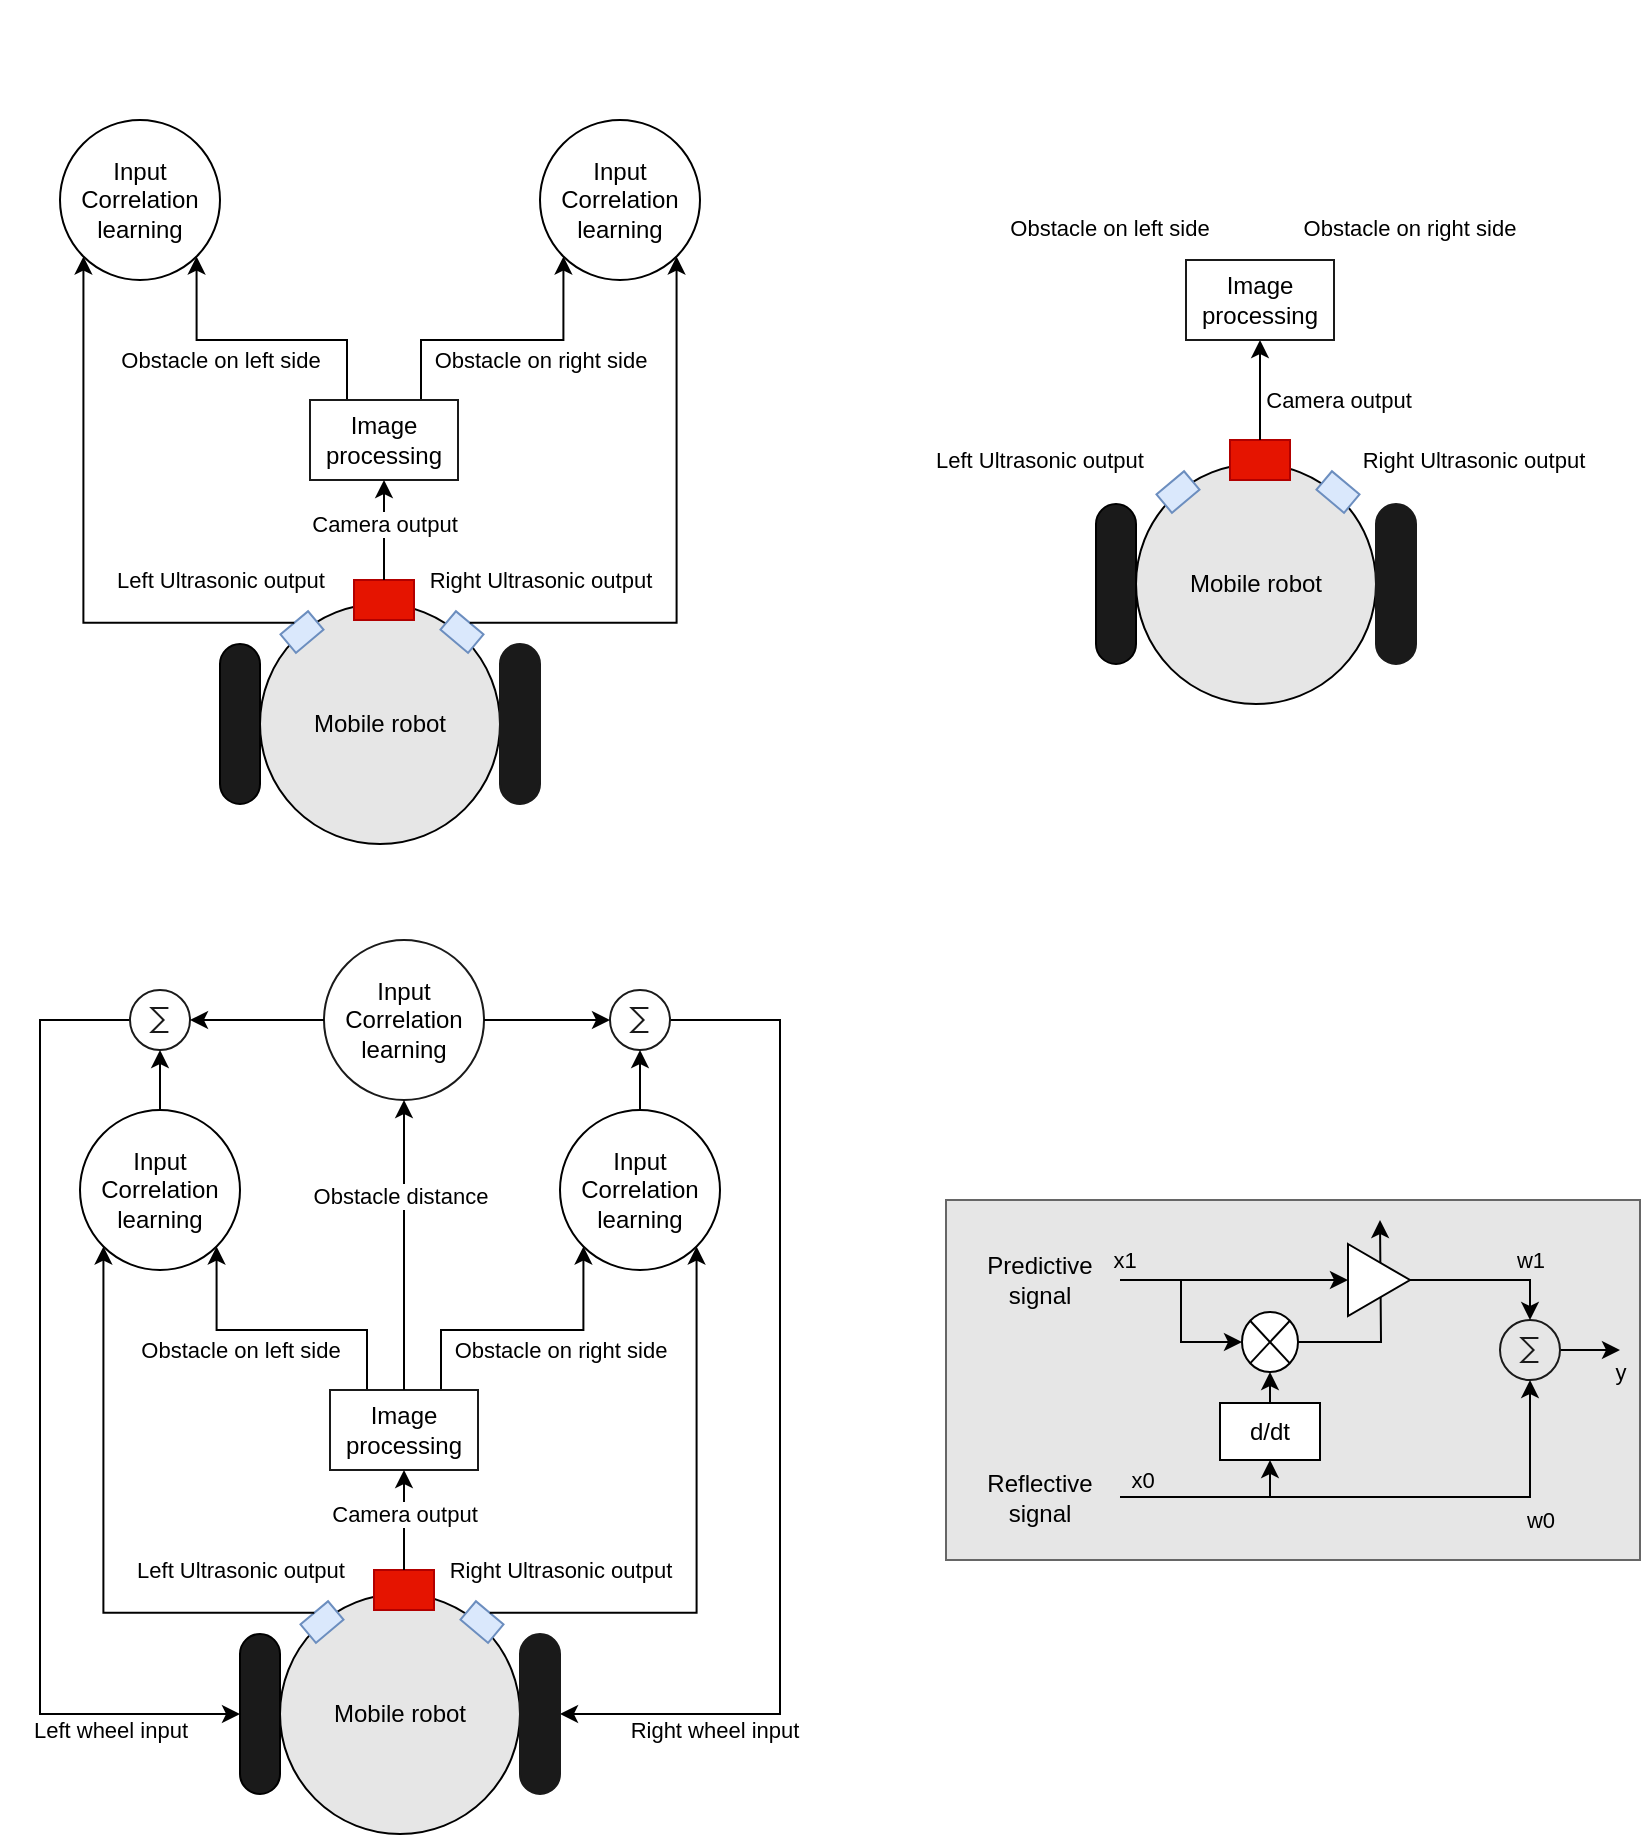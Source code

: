 <mxfile version="13.7.9" type="device"><diagram id="PQQ7QQNT9K5ZtWagaVmf" name="Page-1"><mxGraphModel dx="711" dy="422" grid="1" gridSize="10" guides="1" tooltips="1" connect="1" arrows="1" fold="1" page="1" pageScale="1" pageWidth="850" pageHeight="1100" math="0" shadow="0"><root><mxCell id="0"/><mxCell id="1" parent="0"/><mxCell id="y2goOt3rY5bZYUFsdDs7-67" value="" style="rounded=0;whiteSpace=wrap;html=1;fillColor=#E6E6E6;strokeColor=#666666;fontColor=#333333;" parent="1" vertex="1"><mxGeometry x="473" y="600" width="347" height="180" as="geometry"/></mxCell><mxCell id="QdhXsIBtdnqay_V3EXk9-39" value="" style="group;rotation=-180;" parent="1" vertex="1" connectable="0"><mxGeometry x="550" y="220" width="160" height="132.03" as="geometry"/></mxCell><mxCell id="QdhXsIBtdnqay_V3EXk9-40" value="Mobile robot" style="ellipse;whiteSpace=wrap;html=1;aspect=fixed;fillColor=#E6E6E6;rotation=0;" parent="QdhXsIBtdnqay_V3EXk9-39" vertex="1"><mxGeometry x="18" y="12" width="120" height="120" as="geometry"/></mxCell><mxCell id="QdhXsIBtdnqay_V3EXk9-41" value="" style="rounded=0;whiteSpace=wrap;html=1;fillColor=#e51400;rotation=-180;strokeColor=#B20000;fontColor=#ffffff;" parent="QdhXsIBtdnqay_V3EXk9-39" vertex="1"><mxGeometry x="65" width="30" height="20" as="geometry"/></mxCell><mxCell id="QdhXsIBtdnqay_V3EXk9-42" value="" style="rounded=1;whiteSpace=wrap;html=1;fillColor=#1A1A1A;rotation=-180;arcSize=50;" parent="QdhXsIBtdnqay_V3EXk9-39" vertex="1"><mxGeometry x="-2" y="32" width="20" height="80" as="geometry"/></mxCell><mxCell id="QdhXsIBtdnqay_V3EXk9-43" value="" style="rounded=1;whiteSpace=wrap;html=1;rotation=-180;fillColor=#1A1A1A;fontColor=#333333;strokeColor=#1A1A1A;arcSize=50;" parent="QdhXsIBtdnqay_V3EXk9-39" vertex="1"><mxGeometry x="138" y="32" width="20" height="80" as="geometry"/></mxCell><mxCell id="QdhXsIBtdnqay_V3EXk9-44" value="" style="rounded=0;whiteSpace=wrap;html=1;fillColor=#dae8fc;rotation=-140;strokeColor=#6c8ebf;" parent="QdhXsIBtdnqay_V3EXk9-39" vertex="1"><mxGeometry x="110" y="20" width="18" height="12.03" as="geometry"/></mxCell><mxCell id="QdhXsIBtdnqay_V3EXk9-45" value="" style="rounded=0;whiteSpace=wrap;html=1;fillColor=#dae8fc;rotation=-220;strokeColor=#6c8ebf;" parent="QdhXsIBtdnqay_V3EXk9-39" vertex="1"><mxGeometry x="30" y="20" width="18" height="12.03" as="geometry"/></mxCell><mxCell id="QdhXsIBtdnqay_V3EXk9-61" style="edgeStyle=orthogonalEdgeStyle;rounded=0;orthogonalLoop=1;jettySize=auto;html=1;exitX=0.5;exitY=1;exitDx=0;exitDy=0;entryX=0.5;entryY=1;entryDx=0;entryDy=0;" parent="1" source="QdhXsIBtdnqay_V3EXk9-41" target="QdhXsIBtdnqay_V3EXk9-63" edge="1"><mxGeometry relative="1" as="geometry"><mxPoint x="632" y="180" as="targetPoint"/></mxGeometry></mxCell><mxCell id="QdhXsIBtdnqay_V3EXk9-62" value="Camera output" style="edgeLabel;html=1;align=center;verticalAlign=middle;resizable=0;points=[];" parent="QdhXsIBtdnqay_V3EXk9-61" vertex="1" connectable="0"><mxGeometry x="0.26" y="-1" relative="1" as="geometry"><mxPoint x="38" y="11.33" as="offset"/></mxGeometry></mxCell><mxCell id="QdhXsIBtdnqay_V3EXk9-63" value="Image processing" style="rounded=0;whiteSpace=wrap;html=1;strokeColor=#1A1A1A;fillColor=none;" parent="1" vertex="1"><mxGeometry x="593" y="130" width="74" height="40" as="geometry"/></mxCell><mxCell id="QdhXsIBtdnqay_V3EXk9-65" value="&lt;meta charset=&quot;utf-8&quot;&gt;&lt;span style=&quot;color: rgb(0, 0, 0); font-family: helvetica; font-size: 11px; font-style: normal; font-weight: 400; letter-spacing: normal; text-align: center; text-indent: 0px; text-transform: none; word-spacing: 0px; background-color: rgb(255, 255, 255); display: inline; float: none;&quot;&gt;Right Ultrasonic output&lt;/span&gt;" style="text;html=1;strokeColor=none;fillColor=none;align=center;verticalAlign=middle;whiteSpace=wrap;rounded=0;" parent="1" vertex="1"><mxGeometry x="667" y="220" width="140" height="20" as="geometry"/></mxCell><mxCell id="QdhXsIBtdnqay_V3EXk9-66" value="&lt;span style=&quot;font-size: 11px ; background-color: rgb(255 , 255 , 255)&quot;&gt;Left Ultrasonic output&lt;/span&gt;" style="text;html=1;strokeColor=none;fillColor=none;align=center;verticalAlign=middle;whiteSpace=wrap;rounded=0;" parent="1" vertex="1"><mxGeometry x="460" y="220" width="120" height="20" as="geometry"/></mxCell><mxCell id="QdhXsIBtdnqay_V3EXk9-67" value="&lt;meta charset=&quot;utf-8&quot;&gt;&lt;span style=&quot;color: rgb(0, 0, 0); font-family: helvetica; font-size: 11px; font-style: normal; font-weight: 400; letter-spacing: normal; text-indent: 0px; text-transform: none; word-spacing: 0px; background-color: rgb(255, 255, 255); display: inline; float: none;&quot;&gt;Obstacle on left side&lt;/span&gt;" style="text;whiteSpace=wrap;html=1;align=center;" parent="1" vertex="1"><mxGeometry x="500" y="100" width="110" height="30" as="geometry"/></mxCell><mxCell id="QdhXsIBtdnqay_V3EXk9-68" value="&lt;span style=&quot;color: rgb(0 , 0 , 0) ; font-family: &amp;#34;helvetica&amp;#34; ; font-size: 11px ; font-style: normal ; font-weight: 400 ; letter-spacing: normal ; text-indent: 0px ; text-transform: none ; word-spacing: 0px ; background-color: rgb(255 , 255 , 255) ; display: inline ; float: none&quot;&gt;Obstacle on right side&lt;/span&gt;" style="text;whiteSpace=wrap;html=1;align=center;" parent="1" vertex="1"><mxGeometry x="650" y="100" width="110" height="30" as="geometry"/></mxCell><mxCell id="y2goOt3rY5bZYUFsdDs7-1" value="" style="group" parent="1" vertex="1" connectable="0"><mxGeometry width="370" height="422.03" as="geometry"/></mxCell><mxCell id="QdhXsIBtdnqay_V3EXk9-10" value="" style="group;rotation=-180;" parent="y2goOt3rY5bZYUFsdDs7-1" vertex="1" connectable="0"><mxGeometry x="110" y="290" width="160" height="132.03" as="geometry"/></mxCell><mxCell id="QdhXsIBtdnqay_V3EXk9-1" value="Mobile robot" style="ellipse;whiteSpace=wrap;html=1;aspect=fixed;fillColor=#E6E6E6;rotation=0;" parent="QdhXsIBtdnqay_V3EXk9-10" vertex="1"><mxGeometry x="20" y="12" width="120" height="120" as="geometry"/></mxCell><mxCell id="QdhXsIBtdnqay_V3EXk9-4" value="" style="rounded=0;whiteSpace=wrap;html=1;fillColor=#e51400;rotation=-180;strokeColor=#B20000;fontColor=#ffffff;" parent="QdhXsIBtdnqay_V3EXk9-10" vertex="1"><mxGeometry x="67" width="30" height="20" as="geometry"/></mxCell><mxCell id="QdhXsIBtdnqay_V3EXk9-5" value="" style="rounded=1;whiteSpace=wrap;html=1;fillColor=#1A1A1A;rotation=-180;arcSize=50;" parent="QdhXsIBtdnqay_V3EXk9-10" vertex="1"><mxGeometry y="32" width="20" height="80" as="geometry"/></mxCell><mxCell id="QdhXsIBtdnqay_V3EXk9-6" value="" style="rounded=1;whiteSpace=wrap;html=1;rotation=-180;fillColor=#1A1A1A;fontColor=#333333;strokeColor=#1A1A1A;arcSize=50;" parent="QdhXsIBtdnqay_V3EXk9-10" vertex="1"><mxGeometry x="140" y="32" width="20" height="80" as="geometry"/></mxCell><mxCell id="QdhXsIBtdnqay_V3EXk9-7" value="" style="rounded=0;whiteSpace=wrap;html=1;fillColor=#dae8fc;rotation=-140;strokeColor=#6c8ebf;" parent="QdhXsIBtdnqay_V3EXk9-10" vertex="1"><mxGeometry x="112" y="20" width="18" height="12.03" as="geometry"/></mxCell><mxCell id="QdhXsIBtdnqay_V3EXk9-9" value="" style="rounded=0;whiteSpace=wrap;html=1;fillColor=#dae8fc;rotation=-220;strokeColor=#6c8ebf;" parent="QdhXsIBtdnqay_V3EXk9-10" vertex="1"><mxGeometry x="32" y="20" width="18" height="12.03" as="geometry"/></mxCell><mxCell id="QdhXsIBtdnqay_V3EXk9-11" value="Input Correlation learning" style="ellipse;whiteSpace=wrap;html=1;aspect=fixed;fillColor=none;" parent="y2goOt3rY5bZYUFsdDs7-1" vertex="1"><mxGeometry x="270" y="60" width="80" height="80" as="geometry"/></mxCell><mxCell id="QdhXsIBtdnqay_V3EXk9-16" style="edgeStyle=orthogonalEdgeStyle;rounded=0;orthogonalLoop=1;jettySize=auto;html=1;exitX=0.5;exitY=1;exitDx=0;exitDy=0;entryX=1;entryY=1;entryDx=0;entryDy=0;" parent="y2goOt3rY5bZYUFsdDs7-1" source="QdhXsIBtdnqay_V3EXk9-7" target="QdhXsIBtdnqay_V3EXk9-11" edge="1"><mxGeometry relative="1" as="geometry"/></mxCell><mxCell id="QdhXsIBtdnqay_V3EXk9-23" value="Right Ultrasonic output" style="edgeLabel;html=1;align=center;verticalAlign=middle;resizable=0;points=[];" parent="QdhXsIBtdnqay_V3EXk9-16" vertex="1" connectable="0"><mxGeometry x="-0.535" y="-2" relative="1" as="geometry"><mxPoint x="-31.37" y="-23.4" as="offset"/></mxGeometry></mxCell><mxCell id="QdhXsIBtdnqay_V3EXk9-17" value="Input Correlation learning" style="ellipse;whiteSpace=wrap;html=1;aspect=fixed;fillColor=none;" parent="y2goOt3rY5bZYUFsdDs7-1" vertex="1"><mxGeometry x="30" y="60" width="80" height="80" as="geometry"/></mxCell><mxCell id="QdhXsIBtdnqay_V3EXk9-19" style="edgeStyle=orthogonalEdgeStyle;rounded=0;orthogonalLoop=1;jettySize=auto;html=1;exitX=0.5;exitY=1;exitDx=0;exitDy=0;entryX=0;entryY=1;entryDx=0;entryDy=0;" parent="y2goOt3rY5bZYUFsdDs7-1" source="QdhXsIBtdnqay_V3EXk9-9" target="QdhXsIBtdnqay_V3EXk9-17" edge="1"><mxGeometry relative="1" as="geometry"/></mxCell><mxCell id="QdhXsIBtdnqay_V3EXk9-22" value="Left Ultrasonic output" style="edgeLabel;html=1;align=center;verticalAlign=middle;resizable=0;points=[];" parent="QdhXsIBtdnqay_V3EXk9-19" vertex="1" connectable="0"><mxGeometry x="-0.569" y="1" relative="1" as="geometry"><mxPoint x="24.87" y="-22.4" as="offset"/></mxGeometry></mxCell><mxCell id="QdhXsIBtdnqay_V3EXk9-32" style="edgeStyle=orthogonalEdgeStyle;rounded=0;orthogonalLoop=1;jettySize=auto;html=1;exitX=0.75;exitY=0;exitDx=0;exitDy=0;entryX=0;entryY=1;entryDx=0;entryDy=0;" parent="y2goOt3rY5bZYUFsdDs7-1" source="QdhXsIBtdnqay_V3EXk9-30" target="QdhXsIBtdnqay_V3EXk9-11" edge="1"><mxGeometry relative="1" as="geometry"/></mxCell><mxCell id="QdhXsIBtdnqay_V3EXk9-38" value="Obstacle on right side" style="edgeLabel;html=1;align=center;verticalAlign=middle;resizable=0;points=[];" parent="QdhXsIBtdnqay_V3EXk9-32" vertex="1" connectable="0"><mxGeometry x="0.092" y="-1" relative="1" as="geometry"><mxPoint x="11.5" y="9" as="offset"/></mxGeometry></mxCell><mxCell id="QdhXsIBtdnqay_V3EXk9-33" style="edgeStyle=orthogonalEdgeStyle;rounded=0;orthogonalLoop=1;jettySize=auto;html=1;exitX=0.25;exitY=0;exitDx=0;exitDy=0;entryX=1;entryY=1;entryDx=0;entryDy=0;" parent="y2goOt3rY5bZYUFsdDs7-1" source="QdhXsIBtdnqay_V3EXk9-30" target="QdhXsIBtdnqay_V3EXk9-17" edge="1"><mxGeometry relative="1" as="geometry"/></mxCell><mxCell id="QdhXsIBtdnqay_V3EXk9-37" value="Obstacle on left side" style="edgeLabel;html=1;align=center;verticalAlign=middle;resizable=0;points=[];" parent="QdhXsIBtdnqay_V3EXk9-33" vertex="1" connectable="0"><mxGeometry x="0.062" y="1" relative="1" as="geometry"><mxPoint x="-15.5" y="9" as="offset"/></mxGeometry></mxCell><mxCell id="QdhXsIBtdnqay_V3EXk9-30" value="Image processing" style="rounded=0;whiteSpace=wrap;html=1;strokeColor=#1A1A1A;fillColor=none;" parent="y2goOt3rY5bZYUFsdDs7-1" vertex="1"><mxGeometry x="155" y="200" width="74" height="40" as="geometry"/></mxCell><mxCell id="QdhXsIBtdnqay_V3EXk9-35" style="edgeStyle=orthogonalEdgeStyle;rounded=0;orthogonalLoop=1;jettySize=auto;html=1;exitX=0.5;exitY=1;exitDx=0;exitDy=0;entryX=0.5;entryY=1;entryDx=0;entryDy=0;" parent="y2goOt3rY5bZYUFsdDs7-1" source="QdhXsIBtdnqay_V3EXk9-4" target="QdhXsIBtdnqay_V3EXk9-30" edge="1"><mxGeometry relative="1" as="geometry"/></mxCell><mxCell id="QdhXsIBtdnqay_V3EXk9-36" value="Camera output" style="edgeLabel;html=1;align=center;verticalAlign=middle;resizable=0;points=[];" parent="QdhXsIBtdnqay_V3EXk9-35" vertex="1" connectable="0"><mxGeometry x="0.26" y="-1" relative="1" as="geometry"><mxPoint x="-1" y="3.33" as="offset"/></mxGeometry></mxCell><mxCell id="y2goOt3rY5bZYUFsdDs7-2" value="" style="group" parent="1" vertex="1" connectable="0"><mxGeometry x="10" y="495" width="370" height="422.03" as="geometry"/></mxCell><mxCell id="y2goOt3rY5bZYUFsdDs7-3" value="" style="group;rotation=-180;" parent="y2goOt3rY5bZYUFsdDs7-2" vertex="1" connectable="0"><mxGeometry x="100" y="290" width="160" height="132.03" as="geometry"/></mxCell><mxCell id="y2goOt3rY5bZYUFsdDs7-4" value="Mobile robot" style="ellipse;whiteSpace=wrap;html=1;aspect=fixed;fillColor=#E6E6E6;rotation=0;" parent="y2goOt3rY5bZYUFsdDs7-3" vertex="1"><mxGeometry x="30" y="12" width="120" height="120" as="geometry"/></mxCell><mxCell id="y2goOt3rY5bZYUFsdDs7-5" value="" style="rounded=0;whiteSpace=wrap;html=1;fillColor=#e51400;rotation=-180;strokeColor=#B20000;fontColor=#ffffff;" parent="y2goOt3rY5bZYUFsdDs7-3" vertex="1"><mxGeometry x="77" width="30" height="20" as="geometry"/></mxCell><mxCell id="y2goOt3rY5bZYUFsdDs7-6" value="" style="rounded=1;whiteSpace=wrap;html=1;fillColor=#1A1A1A;rotation=-180;arcSize=50;" parent="y2goOt3rY5bZYUFsdDs7-3" vertex="1"><mxGeometry x="10" y="32" width="20" height="80" as="geometry"/></mxCell><mxCell id="y2goOt3rY5bZYUFsdDs7-8" value="" style="rounded=0;whiteSpace=wrap;html=1;fillColor=#dae8fc;rotation=-140;strokeColor=#6c8ebf;" parent="y2goOt3rY5bZYUFsdDs7-3" vertex="1"><mxGeometry x="122" y="20" width="18" height="12.03" as="geometry"/></mxCell><mxCell id="y2goOt3rY5bZYUFsdDs7-9" value="" style="rounded=0;whiteSpace=wrap;html=1;fillColor=#dae8fc;rotation=-220;strokeColor=#6c8ebf;" parent="y2goOt3rY5bZYUFsdDs7-3" vertex="1"><mxGeometry x="42" y="20" width="18" height="12.03" as="geometry"/></mxCell><mxCell id="y2goOt3rY5bZYUFsdDs7-10" style="edgeStyle=orthogonalEdgeStyle;rounded=0;orthogonalLoop=1;jettySize=auto;html=1;entryX=0;entryY=0.5;entryDx=0;entryDy=0;exitX=1;exitY=0.5;exitDx=0;exitDy=0;exitPerimeter=0;" parent="y2goOt3rY5bZYUFsdDs7-2" source="y2goOt3rY5bZYUFsdDs7-33" edge="1"><mxGeometry relative="1" as="geometry"><Array as="points"><mxPoint x="380" y="15"/><mxPoint x="380" y="362"/></Array><mxPoint x="270" y="362" as="targetPoint"/></mxGeometry></mxCell><mxCell id="y2goOt3rY5bZYUFsdDs7-11" value="Right wheel input" style="edgeLabel;html=1;align=center;verticalAlign=middle;resizable=0;points=[];" parent="y2goOt3rY5bZYUFsdDs7-10" vertex="1" connectable="0"><mxGeometry x="0.702" y="1" relative="1" as="geometry"><mxPoint y="7" as="offset"/></mxGeometry></mxCell><mxCell id="y2goOt3rY5bZYUFsdDs7-12" value="Input Correlation learning" style="ellipse;whiteSpace=wrap;html=1;aspect=fixed;fillColor=none;" parent="y2goOt3rY5bZYUFsdDs7-2" vertex="1"><mxGeometry x="270" y="60" width="80" height="80" as="geometry"/></mxCell><mxCell id="y2goOt3rY5bZYUFsdDs7-13" style="edgeStyle=orthogonalEdgeStyle;rounded=0;orthogonalLoop=1;jettySize=auto;html=1;exitX=0.5;exitY=1;exitDx=0;exitDy=0;entryX=1;entryY=1;entryDx=0;entryDy=0;" parent="y2goOt3rY5bZYUFsdDs7-2" source="y2goOt3rY5bZYUFsdDs7-8" target="y2goOt3rY5bZYUFsdDs7-12" edge="1"><mxGeometry relative="1" as="geometry"/></mxCell><mxCell id="y2goOt3rY5bZYUFsdDs7-14" value="Right Ultrasonic output" style="edgeLabel;html=1;align=center;verticalAlign=middle;resizable=0;points=[];" parent="y2goOt3rY5bZYUFsdDs7-13" vertex="1" connectable="0"><mxGeometry x="-0.535" y="-2" relative="1" as="geometry"><mxPoint x="-31.37" y="-23.4" as="offset"/></mxGeometry></mxCell><mxCell id="y2goOt3rY5bZYUFsdDs7-15" style="edgeStyle=orthogonalEdgeStyle;rounded=0;orthogonalLoop=1;jettySize=auto;html=1;entryX=1;entryY=0.5;entryDx=0;entryDy=0;exitX=0;exitY=0.5;exitDx=0;exitDy=0;exitPerimeter=0;" parent="y2goOt3rY5bZYUFsdDs7-2" source="y2goOt3rY5bZYUFsdDs7-30" edge="1"><mxGeometry relative="1" as="geometry"><Array as="points"><mxPoint x="10" y="15"/><mxPoint x="10" y="362"/></Array><mxPoint x="110" y="362" as="targetPoint"/></mxGeometry></mxCell><mxCell id="y2goOt3rY5bZYUFsdDs7-16" value="Left wheel input" style="edgeLabel;html=1;align=center;verticalAlign=middle;resizable=0;points=[];" parent="y2goOt3rY5bZYUFsdDs7-15" vertex="1" connectable="0"><mxGeometry x="0.817" y="-2" relative="1" as="geometry"><mxPoint x="-20" y="6" as="offset"/></mxGeometry></mxCell><mxCell id="y2goOt3rY5bZYUFsdDs7-17" value="Input Correlation learning" style="ellipse;whiteSpace=wrap;html=1;aspect=fixed;fillColor=none;" parent="y2goOt3rY5bZYUFsdDs7-2" vertex="1"><mxGeometry x="30" y="60" width="80" height="80" as="geometry"/></mxCell><mxCell id="y2goOt3rY5bZYUFsdDs7-18" style="edgeStyle=orthogonalEdgeStyle;rounded=0;orthogonalLoop=1;jettySize=auto;html=1;exitX=0.5;exitY=1;exitDx=0;exitDy=0;entryX=0;entryY=1;entryDx=0;entryDy=0;" parent="y2goOt3rY5bZYUFsdDs7-2" source="y2goOt3rY5bZYUFsdDs7-9" target="y2goOt3rY5bZYUFsdDs7-17" edge="1"><mxGeometry relative="1" as="geometry"/></mxCell><mxCell id="y2goOt3rY5bZYUFsdDs7-19" value="Left Ultrasonic output" style="edgeLabel;html=1;align=center;verticalAlign=middle;resizable=0;points=[];" parent="y2goOt3rY5bZYUFsdDs7-18" vertex="1" connectable="0"><mxGeometry x="-0.569" y="1" relative="1" as="geometry"><mxPoint x="24.87" y="-22.4" as="offset"/></mxGeometry></mxCell><mxCell id="y2goOt3rY5bZYUFsdDs7-20" style="edgeStyle=orthogonalEdgeStyle;rounded=0;orthogonalLoop=1;jettySize=auto;html=1;exitX=0.75;exitY=0;exitDx=0;exitDy=0;entryX=0;entryY=1;entryDx=0;entryDy=0;" parent="y2goOt3rY5bZYUFsdDs7-2" source="y2goOt3rY5bZYUFsdDs7-24" target="y2goOt3rY5bZYUFsdDs7-12" edge="1"><mxGeometry relative="1" as="geometry"/></mxCell><mxCell id="y2goOt3rY5bZYUFsdDs7-21" value="Obstacle on right side" style="edgeLabel;html=1;align=center;verticalAlign=middle;resizable=0;points=[];" parent="y2goOt3rY5bZYUFsdDs7-20" vertex="1" connectable="0"><mxGeometry x="0.092" y="-1" relative="1" as="geometry"><mxPoint x="11.5" y="9" as="offset"/></mxGeometry></mxCell><mxCell id="y2goOt3rY5bZYUFsdDs7-22" style="edgeStyle=orthogonalEdgeStyle;rounded=0;orthogonalLoop=1;jettySize=auto;html=1;exitX=0.25;exitY=0;exitDx=0;exitDy=0;entryX=1;entryY=1;entryDx=0;entryDy=0;" parent="y2goOt3rY5bZYUFsdDs7-2" source="y2goOt3rY5bZYUFsdDs7-24" target="y2goOt3rY5bZYUFsdDs7-17" edge="1"><mxGeometry relative="1" as="geometry"/></mxCell><mxCell id="y2goOt3rY5bZYUFsdDs7-23" value="Obstacle on left side" style="edgeLabel;html=1;align=center;verticalAlign=middle;resizable=0;points=[];" parent="y2goOt3rY5bZYUFsdDs7-22" vertex="1" connectable="0"><mxGeometry x="0.062" y="1" relative="1" as="geometry"><mxPoint x="-15.5" y="9" as="offset"/></mxGeometry></mxCell><mxCell id="y2goOt3rY5bZYUFsdDs7-24" value="Image processing" style="rounded=0;whiteSpace=wrap;html=1;strokeColor=#1A1A1A;fillColor=none;" parent="y2goOt3rY5bZYUFsdDs7-2" vertex="1"><mxGeometry x="155" y="200" width="74" height="40" as="geometry"/></mxCell><mxCell id="y2goOt3rY5bZYUFsdDs7-25" style="edgeStyle=orthogonalEdgeStyle;rounded=0;orthogonalLoop=1;jettySize=auto;html=1;exitX=0.5;exitY=1;exitDx=0;exitDy=0;entryX=0.5;entryY=1;entryDx=0;entryDy=0;" parent="y2goOt3rY5bZYUFsdDs7-2" source="y2goOt3rY5bZYUFsdDs7-5" target="y2goOt3rY5bZYUFsdDs7-24" edge="1"><mxGeometry relative="1" as="geometry"/></mxCell><mxCell id="y2goOt3rY5bZYUFsdDs7-26" value="Camera output" style="edgeLabel;html=1;align=center;verticalAlign=middle;resizable=0;points=[];" parent="y2goOt3rY5bZYUFsdDs7-25" vertex="1" connectable="0"><mxGeometry x="0.26" y="-1" relative="1" as="geometry"><mxPoint x="-1" y="3.33" as="offset"/></mxGeometry></mxCell><mxCell id="y2goOt3rY5bZYUFsdDs7-27" value="Input Correlation learning" style="ellipse;whiteSpace=wrap;html=1;aspect=fixed;strokeColor=#1A1A1A;fillColor=none;align=center;" parent="y2goOt3rY5bZYUFsdDs7-2" vertex="1"><mxGeometry x="152" y="-25" width="80" height="80" as="geometry"/></mxCell><mxCell id="y2goOt3rY5bZYUFsdDs7-28" style="edgeStyle=orthogonalEdgeStyle;rounded=0;orthogonalLoop=1;jettySize=auto;html=1;exitX=0.5;exitY=0;exitDx=0;exitDy=0;entryX=0.5;entryY=1;entryDx=0;entryDy=0;" parent="y2goOt3rY5bZYUFsdDs7-2" source="y2goOt3rY5bZYUFsdDs7-24" target="y2goOt3rY5bZYUFsdDs7-27" edge="1"><mxGeometry relative="1" as="geometry"/></mxCell><mxCell id="y2goOt3rY5bZYUFsdDs7-29" value="Obstacle distance" style="edgeLabel;html=1;align=center;verticalAlign=middle;resizable=0;points=[];" parent="y2goOt3rY5bZYUFsdDs7-28" vertex="1" connectable="0"><mxGeometry x="0.285" y="-1" relative="1" as="geometry"><mxPoint x="-3" y="-4.33" as="offset"/></mxGeometry></mxCell><mxCell id="y2goOt3rY5bZYUFsdDs7-30" value="" style="verticalLabelPosition=bottom;shadow=0;dashed=0;align=center;html=1;verticalAlign=top;shape=mxgraph.electrical.abstract.sum;strokeColor=#1A1A1A;fillColor=none;" parent="y2goOt3rY5bZYUFsdDs7-2" vertex="1"><mxGeometry x="55" width="30" height="30" as="geometry"/></mxCell><mxCell id="y2goOt3rY5bZYUFsdDs7-31" style="edgeStyle=orthogonalEdgeStyle;rounded=0;orthogonalLoop=1;jettySize=auto;html=1;exitX=0.5;exitY=0;exitDx=0;exitDy=0;entryX=0.5;entryY=1;entryDx=0;entryDy=0;entryPerimeter=0;" parent="y2goOt3rY5bZYUFsdDs7-2" source="y2goOt3rY5bZYUFsdDs7-17" target="y2goOt3rY5bZYUFsdDs7-30" edge="1"><mxGeometry relative="1" as="geometry"/></mxCell><mxCell id="y2goOt3rY5bZYUFsdDs7-32" style="edgeStyle=orthogonalEdgeStyle;rounded=0;orthogonalLoop=1;jettySize=auto;html=1;exitX=0;exitY=0.5;exitDx=0;exitDy=0;entryX=1;entryY=0.5;entryDx=0;entryDy=0;entryPerimeter=0;" parent="y2goOt3rY5bZYUFsdDs7-2" source="y2goOt3rY5bZYUFsdDs7-27" target="y2goOt3rY5bZYUFsdDs7-30" edge="1"><mxGeometry relative="1" as="geometry"/></mxCell><mxCell id="y2goOt3rY5bZYUFsdDs7-33" value="" style="verticalLabelPosition=bottom;shadow=0;dashed=0;align=center;html=1;verticalAlign=top;shape=mxgraph.electrical.abstract.sum;strokeColor=#1A1A1A;fillColor=none;" parent="y2goOt3rY5bZYUFsdDs7-2" vertex="1"><mxGeometry x="295" width="30" height="30" as="geometry"/></mxCell><mxCell id="y2goOt3rY5bZYUFsdDs7-34" style="edgeStyle=orthogonalEdgeStyle;rounded=0;orthogonalLoop=1;jettySize=auto;html=1;exitX=0.5;exitY=0;exitDx=0;exitDy=0;entryX=0.5;entryY=1;entryDx=0;entryDy=0;entryPerimeter=0;" parent="y2goOt3rY5bZYUFsdDs7-2" source="y2goOt3rY5bZYUFsdDs7-12" target="y2goOt3rY5bZYUFsdDs7-33" edge="1"><mxGeometry relative="1" as="geometry"/></mxCell><mxCell id="y2goOt3rY5bZYUFsdDs7-35" style="edgeStyle=orthogonalEdgeStyle;rounded=0;orthogonalLoop=1;jettySize=auto;html=1;exitX=1;exitY=0.5;exitDx=0;exitDy=0;entryX=0;entryY=0.5;entryDx=0;entryDy=0;entryPerimeter=0;" parent="y2goOt3rY5bZYUFsdDs7-2" source="y2goOt3rY5bZYUFsdDs7-27" target="y2goOt3rY5bZYUFsdDs7-33" edge="1"><mxGeometry relative="1" as="geometry"/></mxCell><mxCell id="y2goOt3rY5bZYUFsdDs7-7" value="" style="rounded=1;whiteSpace=wrap;html=1;rotation=-180;fillColor=#1A1A1A;fontColor=#333333;strokeColor=#1A1A1A;arcSize=50;" parent="y2goOt3rY5bZYUFsdDs7-2" vertex="1"><mxGeometry x="250" y="322" width="20" height="80" as="geometry"/></mxCell><mxCell id="y2goOt3rY5bZYUFsdDs7-63" style="edgeStyle=orthogonalEdgeStyle;rounded=0;orthogonalLoop=1;jettySize=auto;html=1;exitX=1;exitY=0.5;exitDx=0;exitDy=0;exitPerimeter=0;" parent="1" source="y2goOt3rY5bZYUFsdDs7-44" edge="1"><mxGeometry relative="1" as="geometry"><mxPoint x="810" y="675" as="targetPoint"/><mxPoint x="793" y="675" as="sourcePoint"/><Array as="points"><mxPoint x="790" y="675"/><mxPoint x="790" y="675"/></Array></mxGeometry></mxCell><mxCell id="y2goOt3rY5bZYUFsdDs7-76" value="y" style="edgeLabel;html=1;align=center;verticalAlign=middle;resizable=0;points=[];labelBackgroundColor=#E6E6E6;" parent="y2goOt3rY5bZYUFsdDs7-63" vertex="1" connectable="0"><mxGeometry x="-0.382" y="1" relative="1" as="geometry"><mxPoint x="20.5" y="12.01" as="offset"/></mxGeometry></mxCell><mxCell id="y2goOt3rY5bZYUFsdDs7-44" value="" style="verticalLabelPosition=bottom;shadow=0;dashed=0;align=center;html=1;verticalAlign=top;shape=mxgraph.electrical.abstract.sum;strokeColor=#1A1A1A;fillColor=none;" parent="1" vertex="1"><mxGeometry x="750" y="660" width="30" height="30" as="geometry"/></mxCell><mxCell id="y2goOt3rY5bZYUFsdDs7-58" style="edgeStyle=orthogonalEdgeStyle;rounded=0;orthogonalLoop=1;jettySize=auto;html=1;" parent="1" source="y2goOt3rY5bZYUFsdDs7-47" target="y2goOt3rY5bZYUFsdDs7-52" edge="1"><mxGeometry relative="1" as="geometry"/></mxCell><mxCell id="y2goOt3rY5bZYUFsdDs7-60" style="edgeStyle=orthogonalEdgeStyle;rounded=0;orthogonalLoop=1;jettySize=auto;html=1;exitX=1;exitY=0.5;exitDx=0;exitDy=0;entryX=0;entryY=0.5;entryDx=0;entryDy=0;" parent="1" source="y2goOt3rY5bZYUFsdDs7-47" target="y2goOt3rY5bZYUFsdDs7-59" edge="1"><mxGeometry relative="1" as="geometry"/></mxCell><mxCell id="y2goOt3rY5bZYUFsdDs7-74" value="x1" style="edgeLabel;html=1;align=center;verticalAlign=middle;resizable=0;points=[];labelBackgroundColor=#E6E6E6;" parent="y2goOt3rY5bZYUFsdDs7-60" vertex="1" connectable="0"><mxGeometry x="-0.806" y="1" relative="1" as="geometry"><mxPoint x="-9.5" y="-9" as="offset"/></mxGeometry></mxCell><mxCell id="y2goOt3rY5bZYUFsdDs7-47" value="Predictive signal" style="text;html=1;strokeColor=none;fillColor=none;align=center;verticalAlign=middle;whiteSpace=wrap;rounded=0;" parent="1" vertex="1"><mxGeometry x="480" y="620" width="80" height="40" as="geometry"/></mxCell><mxCell id="y2goOt3rY5bZYUFsdDs7-53" style="edgeStyle=orthogonalEdgeStyle;rounded=0;orthogonalLoop=1;jettySize=auto;html=1;exitX=1;exitY=0.5;exitDx=0;exitDy=0;entryX=0.5;entryY=1;entryDx=0;entryDy=0;entryPerimeter=0;" parent="1" source="y2goOt3rY5bZYUFsdDs7-48" target="y2goOt3rY5bZYUFsdDs7-44" edge="1"><mxGeometry relative="1" as="geometry"/></mxCell><mxCell id="y2goOt3rY5bZYUFsdDs7-72" value="w0" style="edgeLabel;html=1;align=center;verticalAlign=middle;resizable=0;points=[];labelBackgroundColor=#E6E6E6;" parent="y2goOt3rY5bZYUFsdDs7-53" vertex="1" connectable="0"><mxGeometry x="0.294" relative="1" as="geometry"><mxPoint x="39.5" y="11.5" as="offset"/></mxGeometry></mxCell><mxCell id="y2goOt3rY5bZYUFsdDs7-57" style="edgeStyle=orthogonalEdgeStyle;rounded=0;orthogonalLoop=1;jettySize=auto;html=1;exitX=1;exitY=0.5;exitDx=0;exitDy=0;entryX=0.5;entryY=1;entryDx=0;entryDy=0;" parent="1" source="y2goOt3rY5bZYUFsdDs7-48" target="y2goOt3rY5bZYUFsdDs7-51" edge="1"><mxGeometry relative="1" as="geometry"><Array as="points"><mxPoint x="635" y="749"/></Array></mxGeometry></mxCell><mxCell id="y2goOt3rY5bZYUFsdDs7-73" value="x0" style="edgeLabel;html=1;align=center;verticalAlign=middle;resizable=0;points=[];labelBackgroundColor=#E6E6E6;" parent="y2goOt3rY5bZYUFsdDs7-57" vertex="1" connectable="0"><mxGeometry x="-0.512" y="1" relative="1" as="geometry"><mxPoint x="-12.5" y="-7.5" as="offset"/></mxGeometry></mxCell><mxCell id="y2goOt3rY5bZYUFsdDs7-48" value="Reflective signal" style="text;html=1;strokeColor=none;fillColor=none;align=center;verticalAlign=middle;whiteSpace=wrap;rounded=0;" parent="1" vertex="1"><mxGeometry x="480" y="730" width="80" height="37" as="geometry"/></mxCell><mxCell id="y2goOt3rY5bZYUFsdDs7-55" style="edgeStyle=orthogonalEdgeStyle;rounded=0;orthogonalLoop=1;jettySize=auto;html=1;exitX=0.5;exitY=0;exitDx=0;exitDy=0;entryX=0.5;entryY=1;entryDx=0;entryDy=0;" parent="1" source="y2goOt3rY5bZYUFsdDs7-51" target="y2goOt3rY5bZYUFsdDs7-52" edge="1"><mxGeometry relative="1" as="geometry"/></mxCell><mxCell id="y2goOt3rY5bZYUFsdDs7-51" value="d/dt" style="rounded=0;whiteSpace=wrap;html=1;" parent="1" vertex="1"><mxGeometry x="610" y="701.5" width="50" height="28.5" as="geometry"/></mxCell><mxCell id="y2goOt3rY5bZYUFsdDs7-61" style="edgeStyle=orthogonalEdgeStyle;rounded=0;orthogonalLoop=1;jettySize=auto;html=1;exitX=1;exitY=0.5;exitDx=0;exitDy=0;" parent="1" source="y2goOt3rY5bZYUFsdDs7-52" edge="1"><mxGeometry relative="1" as="geometry"><mxPoint x="690" y="610" as="targetPoint"/></mxGeometry></mxCell><mxCell id="y2goOt3rY5bZYUFsdDs7-52" value="" style="shape=sumEllipse;perimeter=ellipsePerimeter;whiteSpace=wrap;html=1;backgroundOutline=1;" parent="1" vertex="1"><mxGeometry x="621" y="656.01" width="28" height="30" as="geometry"/></mxCell><mxCell id="y2goOt3rY5bZYUFsdDs7-62" style="edgeStyle=orthogonalEdgeStyle;rounded=0;orthogonalLoop=1;jettySize=auto;html=1;exitX=1;exitY=0.5;exitDx=0;exitDy=0;entryX=0.5;entryY=0;entryDx=0;entryDy=0;entryPerimeter=0;" parent="1" source="y2goOt3rY5bZYUFsdDs7-59" target="y2goOt3rY5bZYUFsdDs7-44" edge="1"><mxGeometry relative="1" as="geometry"/></mxCell><mxCell id="y2goOt3rY5bZYUFsdDs7-75" value="w1" style="edgeLabel;html=1;align=center;verticalAlign=middle;resizable=0;points=[];labelBackgroundColor=#E6E6E6;" parent="y2goOt3rY5bZYUFsdDs7-62" vertex="1" connectable="0"><mxGeometry x="-0.037" y="1" relative="1" as="geometry"><mxPoint x="21.5" y="-9" as="offset"/></mxGeometry></mxCell><mxCell id="y2goOt3rY5bZYUFsdDs7-59" value="" style="triangle;whiteSpace=wrap;html=1;" parent="1" vertex="1"><mxGeometry x="674" y="622" width="31" height="36" as="geometry"/></mxCell></root></mxGraphModel></diagram></mxfile>